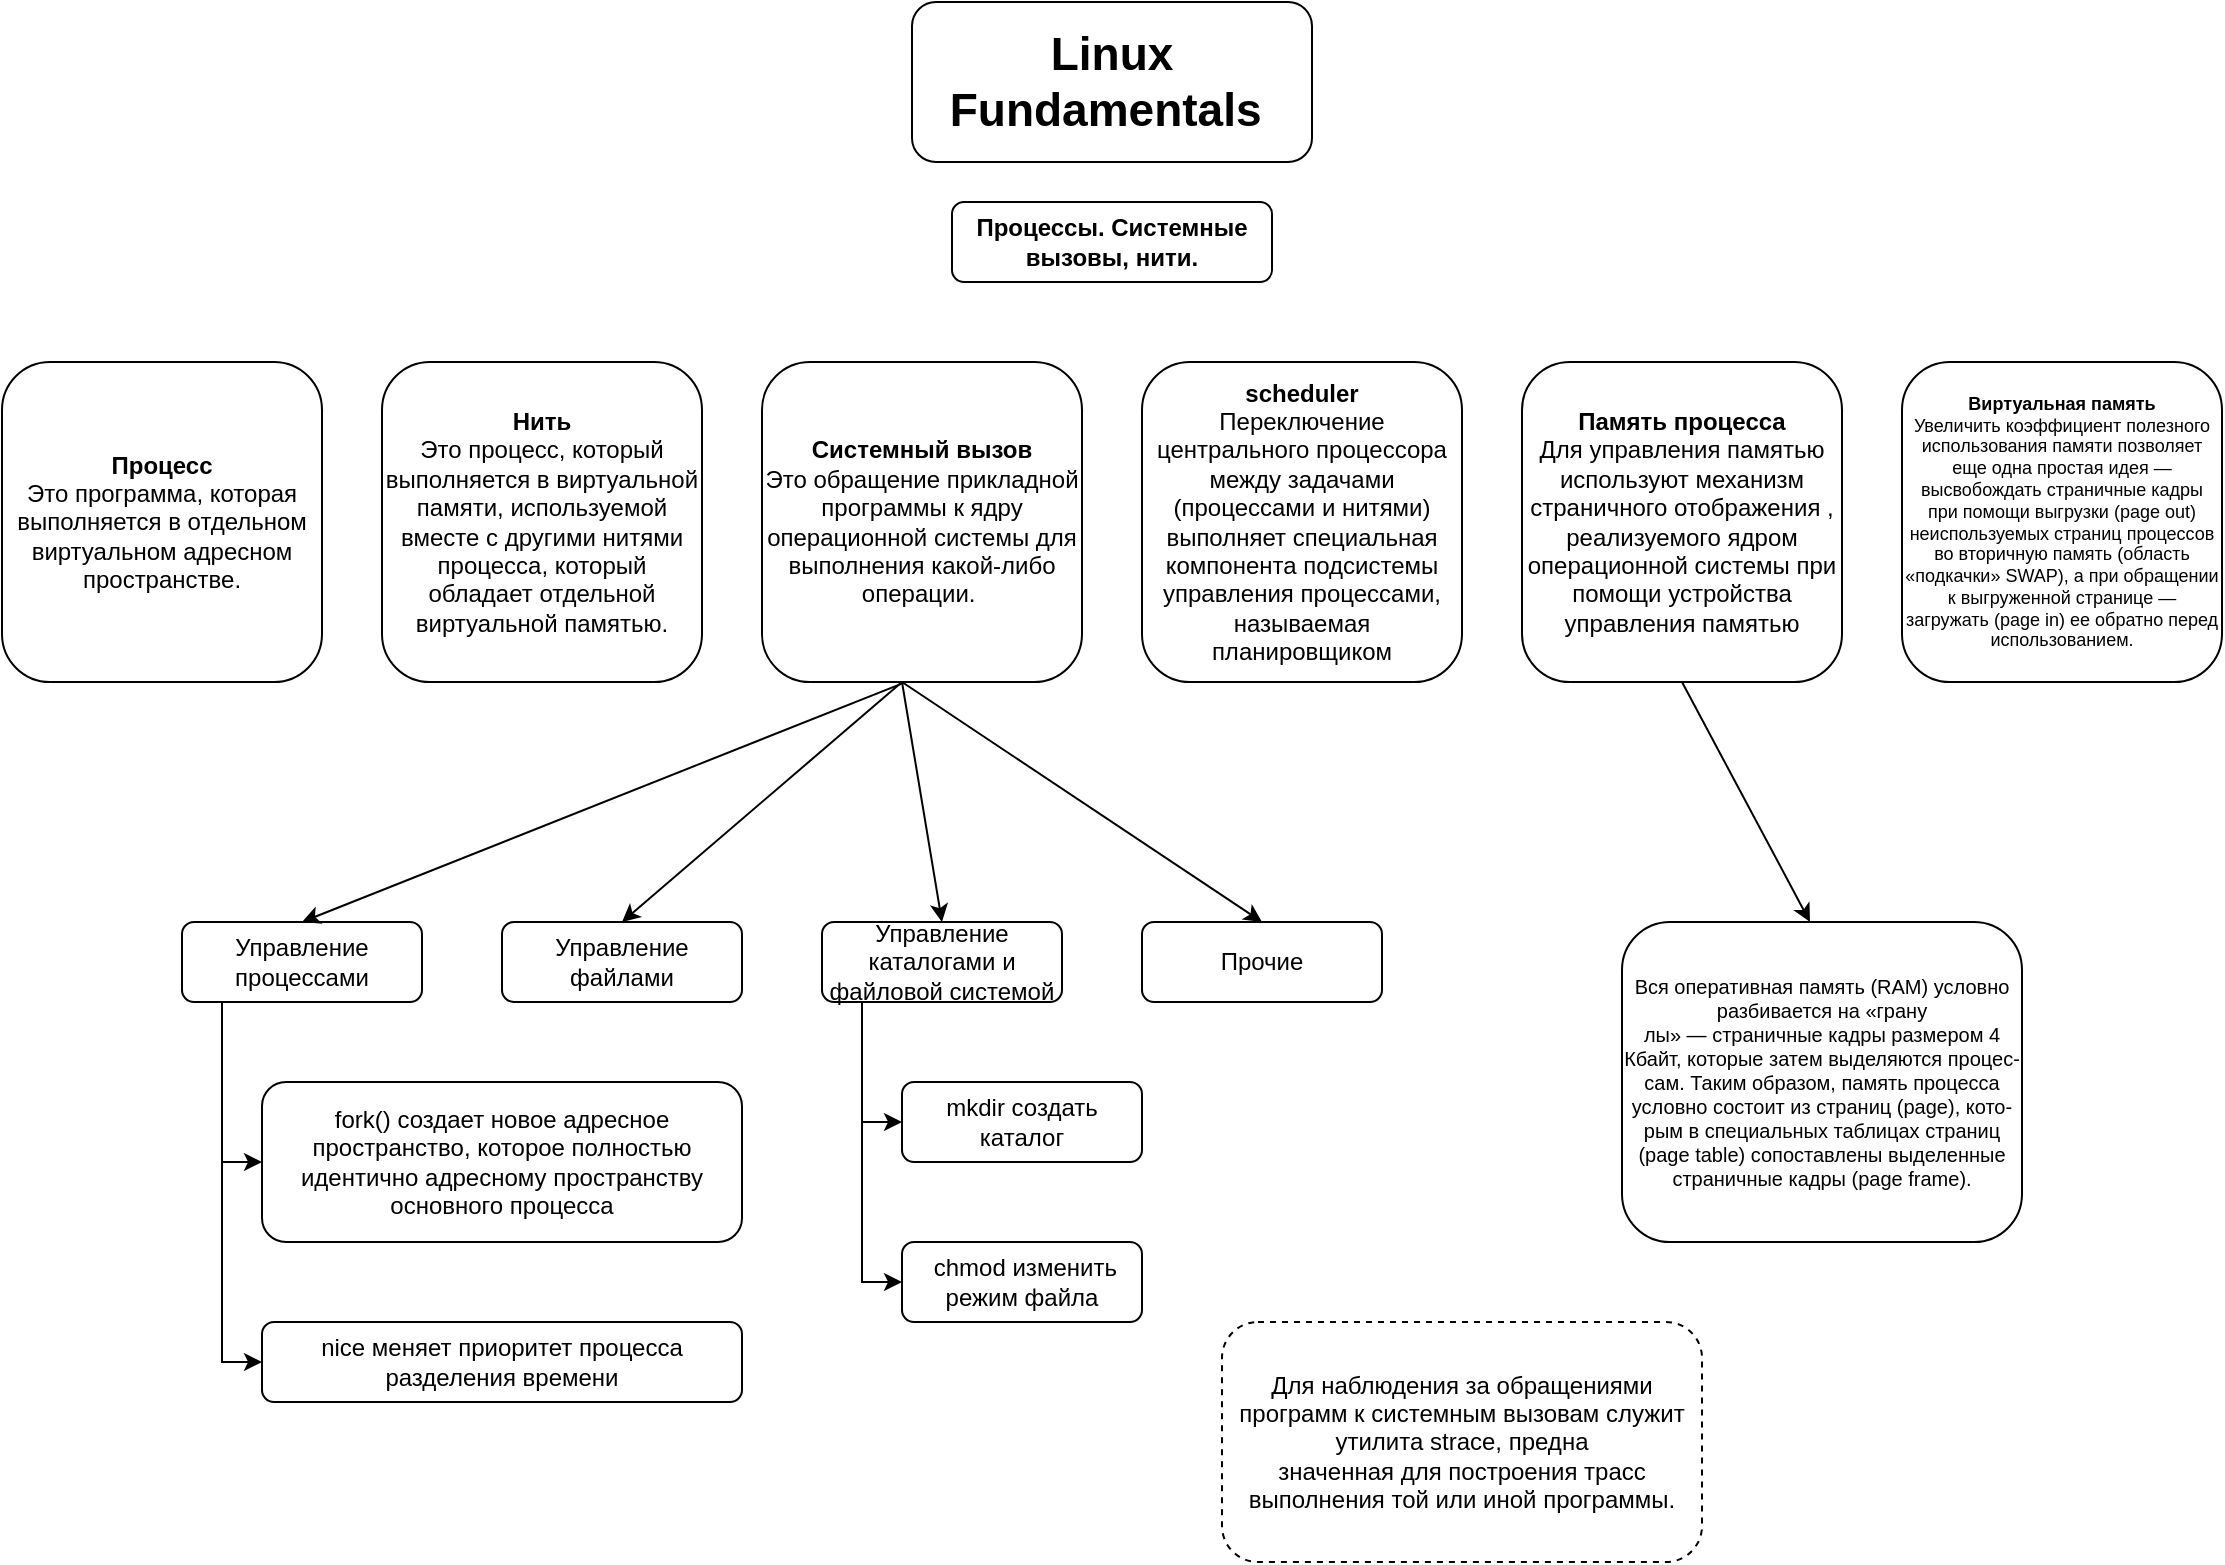 <mxfile version="19.0.3" type="device"><diagram id="KydnJ_4vDq5cykjdbWAO" name="Страница 1"><mxGraphModel dx="1138" dy="702" grid="1" gridSize="10" guides="1" tooltips="1" connect="1" arrows="1" fold="1" page="1" pageScale="1" pageWidth="1169" pageHeight="827" math="0" shadow="0"><root><mxCell id="0"/><mxCell id="1" parent="0"/><mxCell id="kHiAemOc3PI7hIclwNv0-1" value="&lt;font style=&quot;font-size: 23px;&quot;&gt;Linux Fundamentals&amp;nbsp;&lt;/font&gt;" style="rounded=1;whiteSpace=wrap;html=1;fontStyle=1;align=center;" vertex="1" parent="1"><mxGeometry x="485" y="20" width="200" height="80" as="geometry"/></mxCell><mxCell id="kHiAemOc3PI7hIclwNv0-2" value="Процессы. Системные вызовы, нити." style="rounded=1;whiteSpace=wrap;html=1;fontStyle=1;align=center;" vertex="1" parent="1"><mxGeometry x="505" y="120" width="160" height="40" as="geometry"/></mxCell><mxCell id="kHiAemOc3PI7hIclwNv0-3" value="&lt;div&gt;&lt;b&gt;Процесс&lt;/b&gt;&lt;/div&gt;&lt;div style=&quot;&quot;&gt;&lt;span style=&quot;&quot;&gt;&#9;&lt;/span&gt;Это программа, которая выполняется в отдельном виртуальном адресном пространстве.&lt;/div&gt;" style="rounded=1;whiteSpace=wrap;html=1;align=center;" vertex="1" parent="1"><mxGeometry x="30" y="200" width="160" height="160" as="geometry"/></mxCell><mxCell id="kHiAemOc3PI7hIclwNv0-4" value="&lt;div&gt;&lt;b&gt;Нить&lt;/b&gt;&lt;/div&gt;&lt;div style=&quot;&quot;&gt;&lt;span style=&quot;&quot;&gt;&#9;&lt;/span&gt;Это процесс, который выполняется в виртуальной памяти, используемой вместе с другими нитями процесса, который обладает отдельной виртуальной памятью.&lt;/div&gt;" style="rounded=1;whiteSpace=wrap;html=1;align=center;" vertex="1" parent="1"><mxGeometry x="220" y="200" width="160" height="160" as="geometry"/></mxCell><mxCell id="kHiAemOc3PI7hIclwNv0-5" value="&lt;div&gt;&lt;b&gt;Системный вызов&lt;/b&gt;&lt;/div&gt;&lt;div style=&quot;&quot;&gt;&lt;span style=&quot;&quot;&gt;&#9;&lt;/span&gt; Это обращение прикладной программы к ядру операционной системы для выполнения какой-либо операции.&amp;nbsp;&lt;/div&gt;" style="rounded=1;whiteSpace=wrap;html=1;align=center;" vertex="1" parent="1"><mxGeometry x="410" y="200" width="160" height="160" as="geometry"/></mxCell><mxCell id="kHiAemOc3PI7hIclwNv0-6" value="&lt;div style=&quot;&quot;&gt;Управление процессами&lt;/div&gt;" style="rounded=1;whiteSpace=wrap;html=1;align=center;" vertex="1" parent="1"><mxGeometry x="120" y="480" width="120" height="40" as="geometry"/></mxCell><mxCell id="kHiAemOc3PI7hIclwNv0-7" value="&lt;div style=&quot;&quot;&gt;&lt;span style=&quot;background-color: initial;&quot;&gt;mkdir создать каталог&lt;/span&gt;&lt;/div&gt;" style="rounded=1;whiteSpace=wrap;html=1;align=center;" vertex="1" parent="1"><mxGeometry x="480" y="560" width="120" height="40" as="geometry"/></mxCell><mxCell id="kHiAemOc3PI7hIclwNv0-8" value="&lt;div style=&quot;&quot;&gt;&lt;span style=&quot;background-color: initial;&quot;&gt;&amp;nbsp;chmod изменить режим файла&lt;/span&gt;&lt;/div&gt;" style="rounded=1;whiteSpace=wrap;html=1;align=center;" vertex="1" parent="1"><mxGeometry x="480" y="640" width="120" height="40" as="geometry"/></mxCell><mxCell id="kHiAemOc3PI7hIclwNv0-9" value="&lt;div style=&quot;&quot;&gt;Управление каталогами и файловой системой&lt;/div&gt;&lt;div style=&quot;&quot;&gt;&lt;/div&gt;" style="rounded=1;whiteSpace=wrap;html=1;align=center;" vertex="1" parent="1"><mxGeometry x="440" y="480" width="120" height="40" as="geometry"/></mxCell><mxCell id="kHiAemOc3PI7hIclwNv0-10" value="&lt;span style=&quot;&quot;&gt;Управление файлами&lt;/span&gt;" style="rounded=1;whiteSpace=wrap;html=1;align=center;" vertex="1" parent="1"><mxGeometry x="280" y="480" width="120" height="40" as="geometry"/></mxCell><mxCell id="kHiAemOc3PI7hIclwNv0-11" value="&lt;span style=&quot;&quot;&gt;nice меняет приоритет процесса разделения времени&lt;/span&gt;" style="rounded=1;whiteSpace=wrap;html=1;align=center;" vertex="1" parent="1"><mxGeometry x="160" y="680" width="240" height="40" as="geometry"/></mxCell><mxCell id="kHiAemOc3PI7hIclwNv0-12" value="&lt;span style=&quot;&quot;&gt;fork() создает новое адресное пространство, которое полностью идентично адресному пространству основного процесса&lt;/span&gt;" style="rounded=1;whiteSpace=wrap;html=1;align=center;" vertex="1" parent="1"><mxGeometry x="160" y="560" width="240" height="80" as="geometry"/></mxCell><mxCell id="kHiAemOc3PI7hIclwNv0-13" value="&lt;span style=&quot;&quot;&gt;Прочие&lt;/span&gt;" style="rounded=1;whiteSpace=wrap;html=1;align=center;" vertex="1" parent="1"><mxGeometry x="600" y="480" width="120" height="40" as="geometry"/></mxCell><mxCell id="kHiAemOc3PI7hIclwNv0-15" value="&lt;div style=&quot;&quot;&gt;&lt;b&gt;scheduler&lt;/b&gt;&lt;/div&gt;&lt;div style=&quot;&quot;&gt;&#9;Переключение центрального процессора между задачами (процессами и нитями)&lt;/div&gt;&lt;div style=&quot;&quot;&gt;выполняет специальная компонента подсистемы управления процессами, называе­мая планировщиком&lt;/div&gt;" style="rounded=1;whiteSpace=wrap;html=1;align=center;" vertex="1" parent="1"><mxGeometry x="600" y="200" width="160" height="160" as="geometry"/></mxCell><mxCell id="kHiAemOc3PI7hIclwNv0-16" value="&lt;b&gt;Память процесса&lt;/b&gt;&lt;br&gt;&lt;div style=&quot;&quot;&gt;&lt;div style=&quot;&quot;&gt;Для управления памятью используют механизм страничного отображе­&lt;span style=&quot;background-color: initial;&quot;&gt;ния , реализуемого ядром операционной системы при помощи устройства управле&lt;/span&gt;&lt;span style=&quot;background-color: initial;&quot;&gt;ния памятью&lt;/span&gt;&lt;/div&gt;&lt;/div&gt;" style="rounded=1;whiteSpace=wrap;html=1;align=center;" vertex="1" parent="1"><mxGeometry x="790" y="200" width="160" height="160" as="geometry"/></mxCell><mxCell id="kHiAemOc3PI7hIclwNv0-17" value="&lt;b style=&quot;font-size: 9px;&quot;&gt;Виртуальная память&lt;/b&gt;&lt;br style=&quot;font-size: 9px;&quot;&gt;Увеличить коэффициент полезного использования памяти позволяет еще одна про­стая идея — высвобождать страничные кадры при помощи выгрузки (page out) неиспользуемых страниц процессов во вторичную память (область «подкачки» SWAP), а при обращении к выгружен­ной странице — загружать (page in) ее обратно перед использованием." style="rounded=1;whiteSpace=wrap;html=1;align=center;fontSize=9;" vertex="1" parent="1"><mxGeometry x="980" y="200" width="160" height="160" as="geometry"/></mxCell><mxCell id="kHiAemOc3PI7hIclwNv0-18" value="&lt;div&gt;Вся оперативная память (RAM) условно разбивается на «грану&lt;/div&gt;&lt;div&gt;лы» — страничные кадры размером 4 Кбайт, которые затем выделяются процес­сам. Таким образом, память процесса условно состоит из страниц (page), кото­рым в специальных таблицах страниц (page table) сопоставлены выделенные&lt;/div&gt;&lt;div&gt;страничные кадры (page frame).&lt;/div&gt;" style="rounded=1;whiteSpace=wrap;html=1;fontSize=10;" vertex="1" parent="1"><mxGeometry x="840" y="480" width="200" height="160" as="geometry"/></mxCell><mxCell id="kHiAemOc3PI7hIclwNv0-20" value="" style="endArrow=classic;html=1;rounded=0;fontSize=9;exitX=0.447;exitY=1.001;exitDx=0;exitDy=0;exitPerimeter=0;entryX=0.5;entryY=0;entryDx=0;entryDy=0;" edge="1" parent="1" source="kHiAemOc3PI7hIclwNv0-5" target="kHiAemOc3PI7hIclwNv0-6"><mxGeometry width="50" height="50" relative="1" as="geometry"><mxPoint x="430" y="420" as="sourcePoint"/><mxPoint x="250" y="440" as="targetPoint"/></mxGeometry></mxCell><mxCell id="kHiAemOc3PI7hIclwNv0-21" value="" style="endArrow=classic;html=1;rounded=0;fontSize=9;entryX=0.5;entryY=0;entryDx=0;entryDy=0;" edge="1" parent="1" target="kHiAemOc3PI7hIclwNv0-10"><mxGeometry width="50" height="50" relative="1" as="geometry"><mxPoint x="480" y="360" as="sourcePoint"/><mxPoint x="305" y="480" as="targetPoint"/></mxGeometry></mxCell><mxCell id="kHiAemOc3PI7hIclwNv0-22" value="" style="endArrow=classic;html=1;rounded=0;fontSize=9;entryX=0.5;entryY=0;entryDx=0;entryDy=0;" edge="1" parent="1" target="kHiAemOc3PI7hIclwNv0-9"><mxGeometry width="50" height="50" relative="1" as="geometry"><mxPoint x="480" y="360" as="sourcePoint"/><mxPoint x="389.96" y="536" as="targetPoint"/></mxGeometry></mxCell><mxCell id="kHiAemOc3PI7hIclwNv0-23" value="" style="endArrow=classic;html=1;rounded=0;fontSize=9;entryX=0.5;entryY=0;entryDx=0;entryDy=0;" edge="1" parent="1" target="kHiAemOc3PI7hIclwNv0-13"><mxGeometry width="50" height="50" relative="1" as="geometry"><mxPoint x="480" y="360" as="sourcePoint"/><mxPoint x="510" y="490" as="targetPoint"/></mxGeometry></mxCell><mxCell id="kHiAemOc3PI7hIclwNv0-24" value="" style="endArrow=classic;html=1;rounded=0;fontSize=9;entryX=0;entryY=0.5;entryDx=0;entryDy=0;" edge="1" parent="1" target="kHiAemOc3PI7hIclwNv0-8"><mxGeometry width="50" height="50" relative="1" as="geometry"><mxPoint x="460" y="520" as="sourcePoint"/><mxPoint x="480" y="640" as="targetPoint"/><Array as="points"><mxPoint x="460" y="660"/></Array></mxGeometry></mxCell><mxCell id="kHiAemOc3PI7hIclwNv0-25" value="" style="endArrow=classic;html=1;rounded=0;fontSize=9;entryX=0;entryY=0.5;entryDx=0;entryDy=0;" edge="1" parent="1" target="kHiAemOc3PI7hIclwNv0-7"><mxGeometry width="50" height="50" relative="1" as="geometry"><mxPoint x="460" y="580" as="sourcePoint"/><mxPoint x="480" y="690" as="targetPoint"/></mxGeometry></mxCell><mxCell id="kHiAemOc3PI7hIclwNv0-27" value="" style="endArrow=classic;html=1;rounded=0;fontSize=9;entryX=0;entryY=0.5;entryDx=0;entryDy=0;" edge="1" parent="1" target="kHiAemOc3PI7hIclwNv0-11"><mxGeometry width="50" height="50" relative="1" as="geometry"><mxPoint x="140" y="520" as="sourcePoint"/><mxPoint x="160" y="660" as="targetPoint"/><Array as="points"><mxPoint x="140" y="700"/></Array></mxGeometry></mxCell><mxCell id="kHiAemOc3PI7hIclwNv0-28" value="" style="endArrow=classic;html=1;rounded=0;fontSize=9;entryX=0;entryY=0.5;entryDx=0;entryDy=0;" edge="1" parent="1"><mxGeometry width="50" height="50" relative="1" as="geometry"><mxPoint x="140" y="600" as="sourcePoint"/><mxPoint x="160" y="600" as="targetPoint"/></mxGeometry></mxCell><mxCell id="kHiAemOc3PI7hIclwNv0-29" value="" style="endArrow=classic;html=1;rounded=0;fontSize=9;entryX=0.47;entryY=0;entryDx=0;entryDy=0;entryPerimeter=0;exitX=0.5;exitY=1;exitDx=0;exitDy=0;" edge="1" parent="1" source="kHiAemOc3PI7hIclwNv0-16" target="kHiAemOc3PI7hIclwNv0-18"><mxGeometry width="50" height="50" relative="1" as="geometry"><mxPoint x="870" y="370" as="sourcePoint"/><mxPoint x="640" y="450" as="targetPoint"/></mxGeometry></mxCell><mxCell id="kHiAemOc3PI7hIclwNv0-31" value="&lt;div style=&quot;font-size: 12px;&quot;&gt;Для наблюдения за обращениями программ к системным вызовам служит утилита strace, предна­&lt;/div&gt;&lt;div style=&quot;font-size: 12px;&quot;&gt;значенная для построения трасс выполнения той или иной программы.&lt;/div&gt;" style="rounded=1;whiteSpace=wrap;html=1;fontSize=12;dashed=1;" vertex="1" parent="1"><mxGeometry x="640" y="680" width="240" height="120" as="geometry"/></mxCell></root></mxGraphModel></diagram></mxfile>